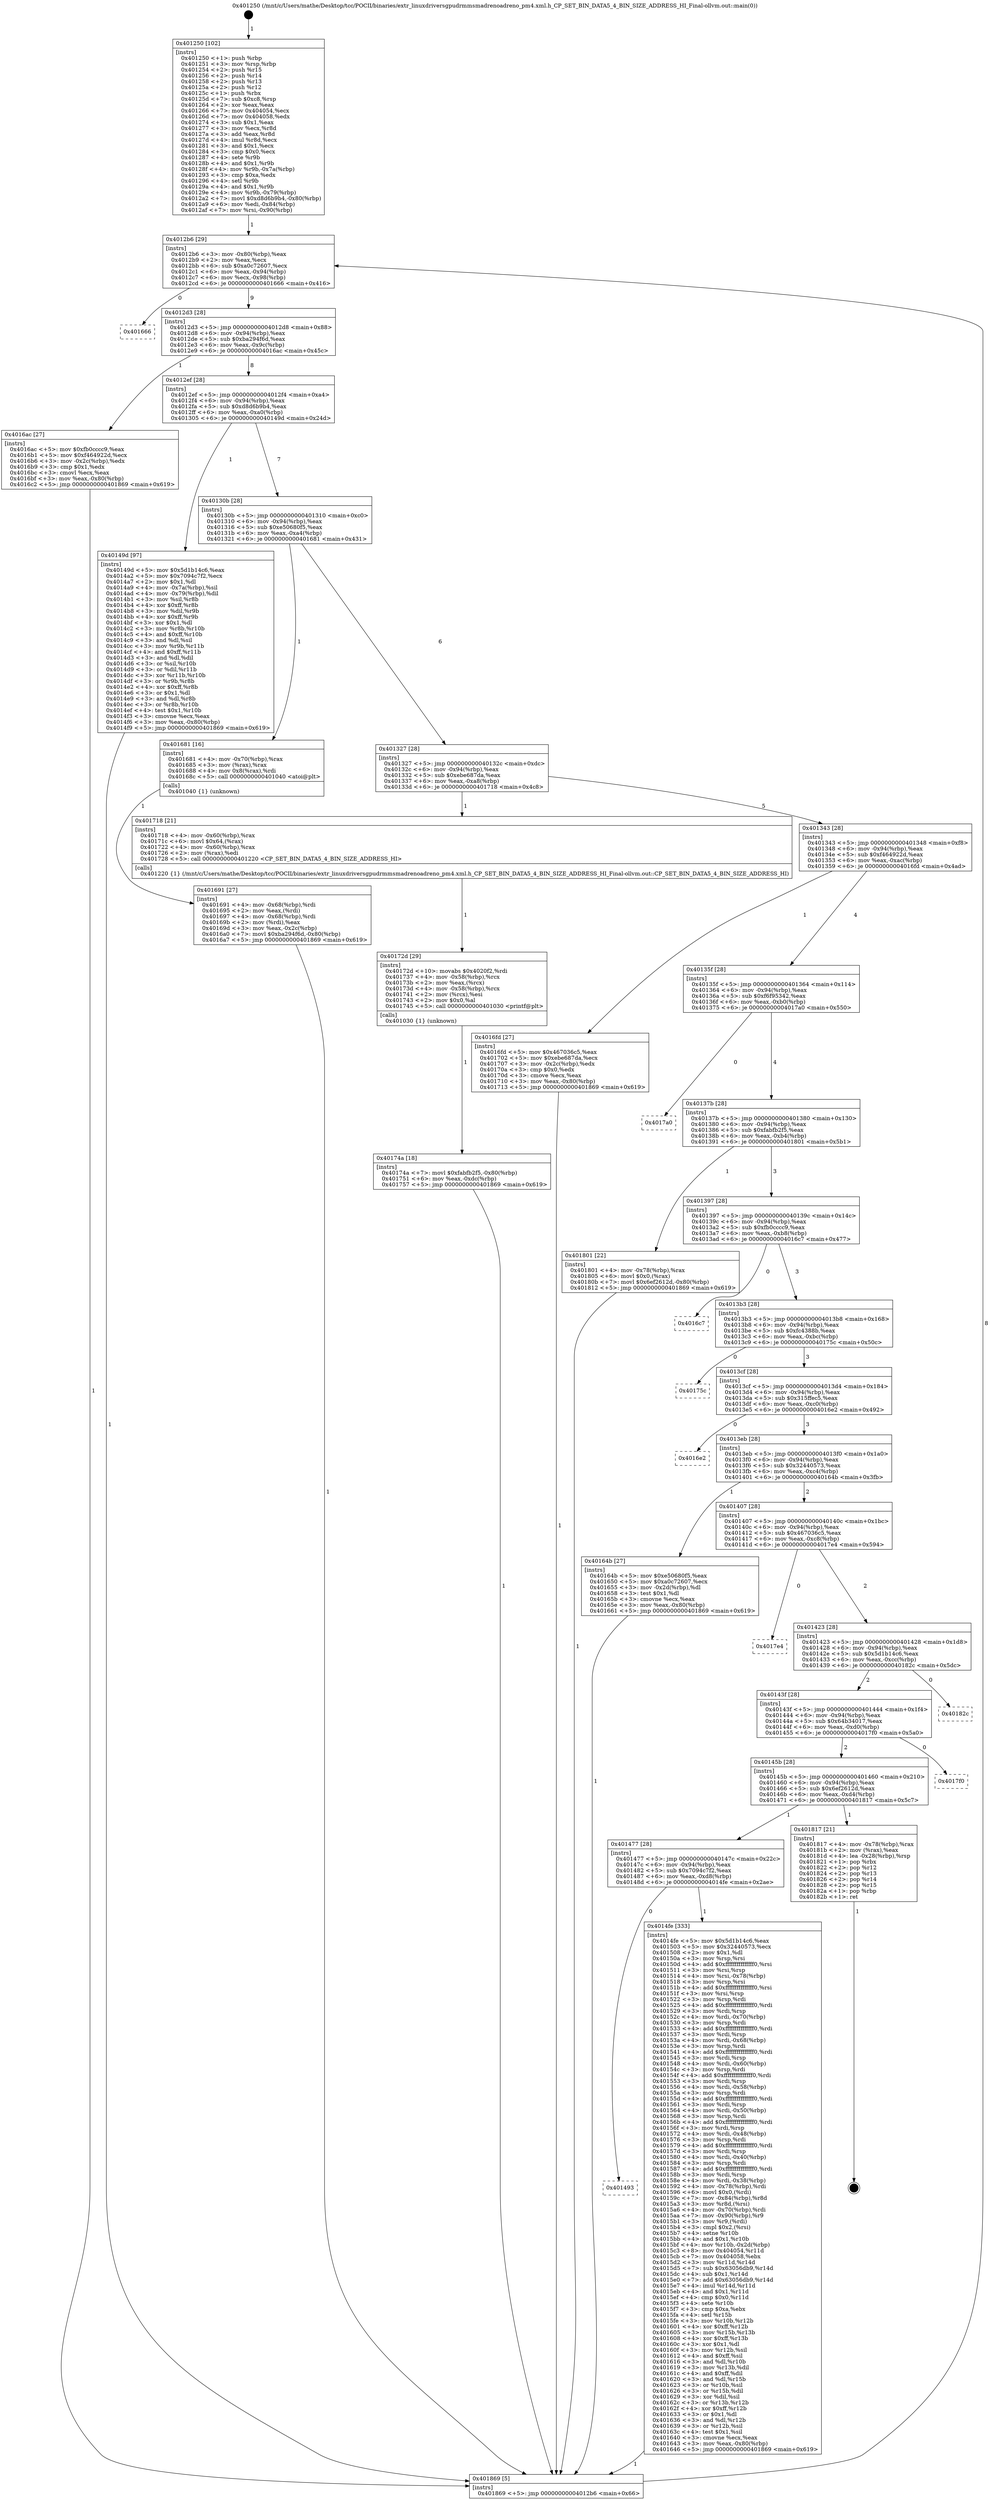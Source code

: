 digraph "0x401250" {
  label = "0x401250 (/mnt/c/Users/mathe/Desktop/tcc/POCII/binaries/extr_linuxdriversgpudrmmsmadrenoadreno_pm4.xml.h_CP_SET_BIN_DATA5_4_BIN_SIZE_ADDRESS_HI_Final-ollvm.out::main(0))"
  labelloc = "t"
  node[shape=record]

  Entry [label="",width=0.3,height=0.3,shape=circle,fillcolor=black,style=filled]
  "0x4012b6" [label="{
     0x4012b6 [29]\l
     | [instrs]\l
     &nbsp;&nbsp;0x4012b6 \<+3\>: mov -0x80(%rbp),%eax\l
     &nbsp;&nbsp;0x4012b9 \<+2\>: mov %eax,%ecx\l
     &nbsp;&nbsp;0x4012bb \<+6\>: sub $0xa0c72607,%ecx\l
     &nbsp;&nbsp;0x4012c1 \<+6\>: mov %eax,-0x94(%rbp)\l
     &nbsp;&nbsp;0x4012c7 \<+6\>: mov %ecx,-0x98(%rbp)\l
     &nbsp;&nbsp;0x4012cd \<+6\>: je 0000000000401666 \<main+0x416\>\l
  }"]
  "0x401666" [label="{
     0x401666\l
  }", style=dashed]
  "0x4012d3" [label="{
     0x4012d3 [28]\l
     | [instrs]\l
     &nbsp;&nbsp;0x4012d3 \<+5\>: jmp 00000000004012d8 \<main+0x88\>\l
     &nbsp;&nbsp;0x4012d8 \<+6\>: mov -0x94(%rbp),%eax\l
     &nbsp;&nbsp;0x4012de \<+5\>: sub $0xba294f6d,%eax\l
     &nbsp;&nbsp;0x4012e3 \<+6\>: mov %eax,-0x9c(%rbp)\l
     &nbsp;&nbsp;0x4012e9 \<+6\>: je 00000000004016ac \<main+0x45c\>\l
  }"]
  Exit [label="",width=0.3,height=0.3,shape=circle,fillcolor=black,style=filled,peripheries=2]
  "0x4016ac" [label="{
     0x4016ac [27]\l
     | [instrs]\l
     &nbsp;&nbsp;0x4016ac \<+5\>: mov $0xfb0cccc9,%eax\l
     &nbsp;&nbsp;0x4016b1 \<+5\>: mov $0xf464922d,%ecx\l
     &nbsp;&nbsp;0x4016b6 \<+3\>: mov -0x2c(%rbp),%edx\l
     &nbsp;&nbsp;0x4016b9 \<+3\>: cmp $0x1,%edx\l
     &nbsp;&nbsp;0x4016bc \<+3\>: cmovl %ecx,%eax\l
     &nbsp;&nbsp;0x4016bf \<+3\>: mov %eax,-0x80(%rbp)\l
     &nbsp;&nbsp;0x4016c2 \<+5\>: jmp 0000000000401869 \<main+0x619\>\l
  }"]
  "0x4012ef" [label="{
     0x4012ef [28]\l
     | [instrs]\l
     &nbsp;&nbsp;0x4012ef \<+5\>: jmp 00000000004012f4 \<main+0xa4\>\l
     &nbsp;&nbsp;0x4012f4 \<+6\>: mov -0x94(%rbp),%eax\l
     &nbsp;&nbsp;0x4012fa \<+5\>: sub $0xd8d6b9b4,%eax\l
     &nbsp;&nbsp;0x4012ff \<+6\>: mov %eax,-0xa0(%rbp)\l
     &nbsp;&nbsp;0x401305 \<+6\>: je 000000000040149d \<main+0x24d\>\l
  }"]
  "0x40174a" [label="{
     0x40174a [18]\l
     | [instrs]\l
     &nbsp;&nbsp;0x40174a \<+7\>: movl $0xfabfb2f5,-0x80(%rbp)\l
     &nbsp;&nbsp;0x401751 \<+6\>: mov %eax,-0xdc(%rbp)\l
     &nbsp;&nbsp;0x401757 \<+5\>: jmp 0000000000401869 \<main+0x619\>\l
  }"]
  "0x40149d" [label="{
     0x40149d [97]\l
     | [instrs]\l
     &nbsp;&nbsp;0x40149d \<+5\>: mov $0x5d1b14c6,%eax\l
     &nbsp;&nbsp;0x4014a2 \<+5\>: mov $0x7094c7f2,%ecx\l
     &nbsp;&nbsp;0x4014a7 \<+2\>: mov $0x1,%dl\l
     &nbsp;&nbsp;0x4014a9 \<+4\>: mov -0x7a(%rbp),%sil\l
     &nbsp;&nbsp;0x4014ad \<+4\>: mov -0x79(%rbp),%dil\l
     &nbsp;&nbsp;0x4014b1 \<+3\>: mov %sil,%r8b\l
     &nbsp;&nbsp;0x4014b4 \<+4\>: xor $0xff,%r8b\l
     &nbsp;&nbsp;0x4014b8 \<+3\>: mov %dil,%r9b\l
     &nbsp;&nbsp;0x4014bb \<+4\>: xor $0xff,%r9b\l
     &nbsp;&nbsp;0x4014bf \<+3\>: xor $0x1,%dl\l
     &nbsp;&nbsp;0x4014c2 \<+3\>: mov %r8b,%r10b\l
     &nbsp;&nbsp;0x4014c5 \<+4\>: and $0xff,%r10b\l
     &nbsp;&nbsp;0x4014c9 \<+3\>: and %dl,%sil\l
     &nbsp;&nbsp;0x4014cc \<+3\>: mov %r9b,%r11b\l
     &nbsp;&nbsp;0x4014cf \<+4\>: and $0xff,%r11b\l
     &nbsp;&nbsp;0x4014d3 \<+3\>: and %dl,%dil\l
     &nbsp;&nbsp;0x4014d6 \<+3\>: or %sil,%r10b\l
     &nbsp;&nbsp;0x4014d9 \<+3\>: or %dil,%r11b\l
     &nbsp;&nbsp;0x4014dc \<+3\>: xor %r11b,%r10b\l
     &nbsp;&nbsp;0x4014df \<+3\>: or %r9b,%r8b\l
     &nbsp;&nbsp;0x4014e2 \<+4\>: xor $0xff,%r8b\l
     &nbsp;&nbsp;0x4014e6 \<+3\>: or $0x1,%dl\l
     &nbsp;&nbsp;0x4014e9 \<+3\>: and %dl,%r8b\l
     &nbsp;&nbsp;0x4014ec \<+3\>: or %r8b,%r10b\l
     &nbsp;&nbsp;0x4014ef \<+4\>: test $0x1,%r10b\l
     &nbsp;&nbsp;0x4014f3 \<+3\>: cmovne %ecx,%eax\l
     &nbsp;&nbsp;0x4014f6 \<+3\>: mov %eax,-0x80(%rbp)\l
     &nbsp;&nbsp;0x4014f9 \<+5\>: jmp 0000000000401869 \<main+0x619\>\l
  }"]
  "0x40130b" [label="{
     0x40130b [28]\l
     | [instrs]\l
     &nbsp;&nbsp;0x40130b \<+5\>: jmp 0000000000401310 \<main+0xc0\>\l
     &nbsp;&nbsp;0x401310 \<+6\>: mov -0x94(%rbp),%eax\l
     &nbsp;&nbsp;0x401316 \<+5\>: sub $0xe50680f5,%eax\l
     &nbsp;&nbsp;0x40131b \<+6\>: mov %eax,-0xa4(%rbp)\l
     &nbsp;&nbsp;0x401321 \<+6\>: je 0000000000401681 \<main+0x431\>\l
  }"]
  "0x401869" [label="{
     0x401869 [5]\l
     | [instrs]\l
     &nbsp;&nbsp;0x401869 \<+5\>: jmp 00000000004012b6 \<main+0x66\>\l
  }"]
  "0x401250" [label="{
     0x401250 [102]\l
     | [instrs]\l
     &nbsp;&nbsp;0x401250 \<+1\>: push %rbp\l
     &nbsp;&nbsp;0x401251 \<+3\>: mov %rsp,%rbp\l
     &nbsp;&nbsp;0x401254 \<+2\>: push %r15\l
     &nbsp;&nbsp;0x401256 \<+2\>: push %r14\l
     &nbsp;&nbsp;0x401258 \<+2\>: push %r13\l
     &nbsp;&nbsp;0x40125a \<+2\>: push %r12\l
     &nbsp;&nbsp;0x40125c \<+1\>: push %rbx\l
     &nbsp;&nbsp;0x40125d \<+7\>: sub $0xc8,%rsp\l
     &nbsp;&nbsp;0x401264 \<+2\>: xor %eax,%eax\l
     &nbsp;&nbsp;0x401266 \<+7\>: mov 0x404054,%ecx\l
     &nbsp;&nbsp;0x40126d \<+7\>: mov 0x404058,%edx\l
     &nbsp;&nbsp;0x401274 \<+3\>: sub $0x1,%eax\l
     &nbsp;&nbsp;0x401277 \<+3\>: mov %ecx,%r8d\l
     &nbsp;&nbsp;0x40127a \<+3\>: add %eax,%r8d\l
     &nbsp;&nbsp;0x40127d \<+4\>: imul %r8d,%ecx\l
     &nbsp;&nbsp;0x401281 \<+3\>: and $0x1,%ecx\l
     &nbsp;&nbsp;0x401284 \<+3\>: cmp $0x0,%ecx\l
     &nbsp;&nbsp;0x401287 \<+4\>: sete %r9b\l
     &nbsp;&nbsp;0x40128b \<+4\>: and $0x1,%r9b\l
     &nbsp;&nbsp;0x40128f \<+4\>: mov %r9b,-0x7a(%rbp)\l
     &nbsp;&nbsp;0x401293 \<+3\>: cmp $0xa,%edx\l
     &nbsp;&nbsp;0x401296 \<+4\>: setl %r9b\l
     &nbsp;&nbsp;0x40129a \<+4\>: and $0x1,%r9b\l
     &nbsp;&nbsp;0x40129e \<+4\>: mov %r9b,-0x79(%rbp)\l
     &nbsp;&nbsp;0x4012a2 \<+7\>: movl $0xd8d6b9b4,-0x80(%rbp)\l
     &nbsp;&nbsp;0x4012a9 \<+6\>: mov %edi,-0x84(%rbp)\l
     &nbsp;&nbsp;0x4012af \<+7\>: mov %rsi,-0x90(%rbp)\l
  }"]
  "0x40172d" [label="{
     0x40172d [29]\l
     | [instrs]\l
     &nbsp;&nbsp;0x40172d \<+10\>: movabs $0x4020f2,%rdi\l
     &nbsp;&nbsp;0x401737 \<+4\>: mov -0x58(%rbp),%rcx\l
     &nbsp;&nbsp;0x40173b \<+2\>: mov %eax,(%rcx)\l
     &nbsp;&nbsp;0x40173d \<+4\>: mov -0x58(%rbp),%rcx\l
     &nbsp;&nbsp;0x401741 \<+2\>: mov (%rcx),%esi\l
     &nbsp;&nbsp;0x401743 \<+2\>: mov $0x0,%al\l
     &nbsp;&nbsp;0x401745 \<+5\>: call 0000000000401030 \<printf@plt\>\l
     | [calls]\l
     &nbsp;&nbsp;0x401030 \{1\} (unknown)\l
  }"]
  "0x401681" [label="{
     0x401681 [16]\l
     | [instrs]\l
     &nbsp;&nbsp;0x401681 \<+4\>: mov -0x70(%rbp),%rax\l
     &nbsp;&nbsp;0x401685 \<+3\>: mov (%rax),%rax\l
     &nbsp;&nbsp;0x401688 \<+4\>: mov 0x8(%rax),%rdi\l
     &nbsp;&nbsp;0x40168c \<+5\>: call 0000000000401040 \<atoi@plt\>\l
     | [calls]\l
     &nbsp;&nbsp;0x401040 \{1\} (unknown)\l
  }"]
  "0x401327" [label="{
     0x401327 [28]\l
     | [instrs]\l
     &nbsp;&nbsp;0x401327 \<+5\>: jmp 000000000040132c \<main+0xdc\>\l
     &nbsp;&nbsp;0x40132c \<+6\>: mov -0x94(%rbp),%eax\l
     &nbsp;&nbsp;0x401332 \<+5\>: sub $0xebe687da,%eax\l
     &nbsp;&nbsp;0x401337 \<+6\>: mov %eax,-0xa8(%rbp)\l
     &nbsp;&nbsp;0x40133d \<+6\>: je 0000000000401718 \<main+0x4c8\>\l
  }"]
  "0x401691" [label="{
     0x401691 [27]\l
     | [instrs]\l
     &nbsp;&nbsp;0x401691 \<+4\>: mov -0x68(%rbp),%rdi\l
     &nbsp;&nbsp;0x401695 \<+2\>: mov %eax,(%rdi)\l
     &nbsp;&nbsp;0x401697 \<+4\>: mov -0x68(%rbp),%rdi\l
     &nbsp;&nbsp;0x40169b \<+2\>: mov (%rdi),%eax\l
     &nbsp;&nbsp;0x40169d \<+3\>: mov %eax,-0x2c(%rbp)\l
     &nbsp;&nbsp;0x4016a0 \<+7\>: movl $0xba294f6d,-0x80(%rbp)\l
     &nbsp;&nbsp;0x4016a7 \<+5\>: jmp 0000000000401869 \<main+0x619\>\l
  }"]
  "0x401718" [label="{
     0x401718 [21]\l
     | [instrs]\l
     &nbsp;&nbsp;0x401718 \<+4\>: mov -0x60(%rbp),%rax\l
     &nbsp;&nbsp;0x40171c \<+6\>: movl $0x64,(%rax)\l
     &nbsp;&nbsp;0x401722 \<+4\>: mov -0x60(%rbp),%rax\l
     &nbsp;&nbsp;0x401726 \<+2\>: mov (%rax),%edi\l
     &nbsp;&nbsp;0x401728 \<+5\>: call 0000000000401220 \<CP_SET_BIN_DATA5_4_BIN_SIZE_ADDRESS_HI\>\l
     | [calls]\l
     &nbsp;&nbsp;0x401220 \{1\} (/mnt/c/Users/mathe/Desktop/tcc/POCII/binaries/extr_linuxdriversgpudrmmsmadrenoadreno_pm4.xml.h_CP_SET_BIN_DATA5_4_BIN_SIZE_ADDRESS_HI_Final-ollvm.out::CP_SET_BIN_DATA5_4_BIN_SIZE_ADDRESS_HI)\l
  }"]
  "0x401343" [label="{
     0x401343 [28]\l
     | [instrs]\l
     &nbsp;&nbsp;0x401343 \<+5\>: jmp 0000000000401348 \<main+0xf8\>\l
     &nbsp;&nbsp;0x401348 \<+6\>: mov -0x94(%rbp),%eax\l
     &nbsp;&nbsp;0x40134e \<+5\>: sub $0xf464922d,%eax\l
     &nbsp;&nbsp;0x401353 \<+6\>: mov %eax,-0xac(%rbp)\l
     &nbsp;&nbsp;0x401359 \<+6\>: je 00000000004016fd \<main+0x4ad\>\l
  }"]
  "0x401493" [label="{
     0x401493\l
  }", style=dashed]
  "0x4016fd" [label="{
     0x4016fd [27]\l
     | [instrs]\l
     &nbsp;&nbsp;0x4016fd \<+5\>: mov $0x467036c5,%eax\l
     &nbsp;&nbsp;0x401702 \<+5\>: mov $0xebe687da,%ecx\l
     &nbsp;&nbsp;0x401707 \<+3\>: mov -0x2c(%rbp),%edx\l
     &nbsp;&nbsp;0x40170a \<+3\>: cmp $0x0,%edx\l
     &nbsp;&nbsp;0x40170d \<+3\>: cmove %ecx,%eax\l
     &nbsp;&nbsp;0x401710 \<+3\>: mov %eax,-0x80(%rbp)\l
     &nbsp;&nbsp;0x401713 \<+5\>: jmp 0000000000401869 \<main+0x619\>\l
  }"]
  "0x40135f" [label="{
     0x40135f [28]\l
     | [instrs]\l
     &nbsp;&nbsp;0x40135f \<+5\>: jmp 0000000000401364 \<main+0x114\>\l
     &nbsp;&nbsp;0x401364 \<+6\>: mov -0x94(%rbp),%eax\l
     &nbsp;&nbsp;0x40136a \<+5\>: sub $0xf6f95342,%eax\l
     &nbsp;&nbsp;0x40136f \<+6\>: mov %eax,-0xb0(%rbp)\l
     &nbsp;&nbsp;0x401375 \<+6\>: je 00000000004017a0 \<main+0x550\>\l
  }"]
  "0x4014fe" [label="{
     0x4014fe [333]\l
     | [instrs]\l
     &nbsp;&nbsp;0x4014fe \<+5\>: mov $0x5d1b14c6,%eax\l
     &nbsp;&nbsp;0x401503 \<+5\>: mov $0x32440573,%ecx\l
     &nbsp;&nbsp;0x401508 \<+2\>: mov $0x1,%dl\l
     &nbsp;&nbsp;0x40150a \<+3\>: mov %rsp,%rsi\l
     &nbsp;&nbsp;0x40150d \<+4\>: add $0xfffffffffffffff0,%rsi\l
     &nbsp;&nbsp;0x401511 \<+3\>: mov %rsi,%rsp\l
     &nbsp;&nbsp;0x401514 \<+4\>: mov %rsi,-0x78(%rbp)\l
     &nbsp;&nbsp;0x401518 \<+3\>: mov %rsp,%rsi\l
     &nbsp;&nbsp;0x40151b \<+4\>: add $0xfffffffffffffff0,%rsi\l
     &nbsp;&nbsp;0x40151f \<+3\>: mov %rsi,%rsp\l
     &nbsp;&nbsp;0x401522 \<+3\>: mov %rsp,%rdi\l
     &nbsp;&nbsp;0x401525 \<+4\>: add $0xfffffffffffffff0,%rdi\l
     &nbsp;&nbsp;0x401529 \<+3\>: mov %rdi,%rsp\l
     &nbsp;&nbsp;0x40152c \<+4\>: mov %rdi,-0x70(%rbp)\l
     &nbsp;&nbsp;0x401530 \<+3\>: mov %rsp,%rdi\l
     &nbsp;&nbsp;0x401533 \<+4\>: add $0xfffffffffffffff0,%rdi\l
     &nbsp;&nbsp;0x401537 \<+3\>: mov %rdi,%rsp\l
     &nbsp;&nbsp;0x40153a \<+4\>: mov %rdi,-0x68(%rbp)\l
     &nbsp;&nbsp;0x40153e \<+3\>: mov %rsp,%rdi\l
     &nbsp;&nbsp;0x401541 \<+4\>: add $0xfffffffffffffff0,%rdi\l
     &nbsp;&nbsp;0x401545 \<+3\>: mov %rdi,%rsp\l
     &nbsp;&nbsp;0x401548 \<+4\>: mov %rdi,-0x60(%rbp)\l
     &nbsp;&nbsp;0x40154c \<+3\>: mov %rsp,%rdi\l
     &nbsp;&nbsp;0x40154f \<+4\>: add $0xfffffffffffffff0,%rdi\l
     &nbsp;&nbsp;0x401553 \<+3\>: mov %rdi,%rsp\l
     &nbsp;&nbsp;0x401556 \<+4\>: mov %rdi,-0x58(%rbp)\l
     &nbsp;&nbsp;0x40155a \<+3\>: mov %rsp,%rdi\l
     &nbsp;&nbsp;0x40155d \<+4\>: add $0xfffffffffffffff0,%rdi\l
     &nbsp;&nbsp;0x401561 \<+3\>: mov %rdi,%rsp\l
     &nbsp;&nbsp;0x401564 \<+4\>: mov %rdi,-0x50(%rbp)\l
     &nbsp;&nbsp;0x401568 \<+3\>: mov %rsp,%rdi\l
     &nbsp;&nbsp;0x40156b \<+4\>: add $0xfffffffffffffff0,%rdi\l
     &nbsp;&nbsp;0x40156f \<+3\>: mov %rdi,%rsp\l
     &nbsp;&nbsp;0x401572 \<+4\>: mov %rdi,-0x48(%rbp)\l
     &nbsp;&nbsp;0x401576 \<+3\>: mov %rsp,%rdi\l
     &nbsp;&nbsp;0x401579 \<+4\>: add $0xfffffffffffffff0,%rdi\l
     &nbsp;&nbsp;0x40157d \<+3\>: mov %rdi,%rsp\l
     &nbsp;&nbsp;0x401580 \<+4\>: mov %rdi,-0x40(%rbp)\l
     &nbsp;&nbsp;0x401584 \<+3\>: mov %rsp,%rdi\l
     &nbsp;&nbsp;0x401587 \<+4\>: add $0xfffffffffffffff0,%rdi\l
     &nbsp;&nbsp;0x40158b \<+3\>: mov %rdi,%rsp\l
     &nbsp;&nbsp;0x40158e \<+4\>: mov %rdi,-0x38(%rbp)\l
     &nbsp;&nbsp;0x401592 \<+4\>: mov -0x78(%rbp),%rdi\l
     &nbsp;&nbsp;0x401596 \<+6\>: movl $0x0,(%rdi)\l
     &nbsp;&nbsp;0x40159c \<+7\>: mov -0x84(%rbp),%r8d\l
     &nbsp;&nbsp;0x4015a3 \<+3\>: mov %r8d,(%rsi)\l
     &nbsp;&nbsp;0x4015a6 \<+4\>: mov -0x70(%rbp),%rdi\l
     &nbsp;&nbsp;0x4015aa \<+7\>: mov -0x90(%rbp),%r9\l
     &nbsp;&nbsp;0x4015b1 \<+3\>: mov %r9,(%rdi)\l
     &nbsp;&nbsp;0x4015b4 \<+3\>: cmpl $0x2,(%rsi)\l
     &nbsp;&nbsp;0x4015b7 \<+4\>: setne %r10b\l
     &nbsp;&nbsp;0x4015bb \<+4\>: and $0x1,%r10b\l
     &nbsp;&nbsp;0x4015bf \<+4\>: mov %r10b,-0x2d(%rbp)\l
     &nbsp;&nbsp;0x4015c3 \<+8\>: mov 0x404054,%r11d\l
     &nbsp;&nbsp;0x4015cb \<+7\>: mov 0x404058,%ebx\l
     &nbsp;&nbsp;0x4015d2 \<+3\>: mov %r11d,%r14d\l
     &nbsp;&nbsp;0x4015d5 \<+7\>: sub $0x63056db9,%r14d\l
     &nbsp;&nbsp;0x4015dc \<+4\>: sub $0x1,%r14d\l
     &nbsp;&nbsp;0x4015e0 \<+7\>: add $0x63056db9,%r14d\l
     &nbsp;&nbsp;0x4015e7 \<+4\>: imul %r14d,%r11d\l
     &nbsp;&nbsp;0x4015eb \<+4\>: and $0x1,%r11d\l
     &nbsp;&nbsp;0x4015ef \<+4\>: cmp $0x0,%r11d\l
     &nbsp;&nbsp;0x4015f3 \<+4\>: sete %r10b\l
     &nbsp;&nbsp;0x4015f7 \<+3\>: cmp $0xa,%ebx\l
     &nbsp;&nbsp;0x4015fa \<+4\>: setl %r15b\l
     &nbsp;&nbsp;0x4015fe \<+3\>: mov %r10b,%r12b\l
     &nbsp;&nbsp;0x401601 \<+4\>: xor $0xff,%r12b\l
     &nbsp;&nbsp;0x401605 \<+3\>: mov %r15b,%r13b\l
     &nbsp;&nbsp;0x401608 \<+4\>: xor $0xff,%r13b\l
     &nbsp;&nbsp;0x40160c \<+3\>: xor $0x1,%dl\l
     &nbsp;&nbsp;0x40160f \<+3\>: mov %r12b,%sil\l
     &nbsp;&nbsp;0x401612 \<+4\>: and $0xff,%sil\l
     &nbsp;&nbsp;0x401616 \<+3\>: and %dl,%r10b\l
     &nbsp;&nbsp;0x401619 \<+3\>: mov %r13b,%dil\l
     &nbsp;&nbsp;0x40161c \<+4\>: and $0xff,%dil\l
     &nbsp;&nbsp;0x401620 \<+3\>: and %dl,%r15b\l
     &nbsp;&nbsp;0x401623 \<+3\>: or %r10b,%sil\l
     &nbsp;&nbsp;0x401626 \<+3\>: or %r15b,%dil\l
     &nbsp;&nbsp;0x401629 \<+3\>: xor %dil,%sil\l
     &nbsp;&nbsp;0x40162c \<+3\>: or %r13b,%r12b\l
     &nbsp;&nbsp;0x40162f \<+4\>: xor $0xff,%r12b\l
     &nbsp;&nbsp;0x401633 \<+3\>: or $0x1,%dl\l
     &nbsp;&nbsp;0x401636 \<+3\>: and %dl,%r12b\l
     &nbsp;&nbsp;0x401639 \<+3\>: or %r12b,%sil\l
     &nbsp;&nbsp;0x40163c \<+4\>: test $0x1,%sil\l
     &nbsp;&nbsp;0x401640 \<+3\>: cmovne %ecx,%eax\l
     &nbsp;&nbsp;0x401643 \<+3\>: mov %eax,-0x80(%rbp)\l
     &nbsp;&nbsp;0x401646 \<+5\>: jmp 0000000000401869 \<main+0x619\>\l
  }"]
  "0x4017a0" [label="{
     0x4017a0\l
  }", style=dashed]
  "0x40137b" [label="{
     0x40137b [28]\l
     | [instrs]\l
     &nbsp;&nbsp;0x40137b \<+5\>: jmp 0000000000401380 \<main+0x130\>\l
     &nbsp;&nbsp;0x401380 \<+6\>: mov -0x94(%rbp),%eax\l
     &nbsp;&nbsp;0x401386 \<+5\>: sub $0xfabfb2f5,%eax\l
     &nbsp;&nbsp;0x40138b \<+6\>: mov %eax,-0xb4(%rbp)\l
     &nbsp;&nbsp;0x401391 \<+6\>: je 0000000000401801 \<main+0x5b1\>\l
  }"]
  "0x401477" [label="{
     0x401477 [28]\l
     | [instrs]\l
     &nbsp;&nbsp;0x401477 \<+5\>: jmp 000000000040147c \<main+0x22c\>\l
     &nbsp;&nbsp;0x40147c \<+6\>: mov -0x94(%rbp),%eax\l
     &nbsp;&nbsp;0x401482 \<+5\>: sub $0x7094c7f2,%eax\l
     &nbsp;&nbsp;0x401487 \<+6\>: mov %eax,-0xd8(%rbp)\l
     &nbsp;&nbsp;0x40148d \<+6\>: je 00000000004014fe \<main+0x2ae\>\l
  }"]
  "0x401801" [label="{
     0x401801 [22]\l
     | [instrs]\l
     &nbsp;&nbsp;0x401801 \<+4\>: mov -0x78(%rbp),%rax\l
     &nbsp;&nbsp;0x401805 \<+6\>: movl $0x0,(%rax)\l
     &nbsp;&nbsp;0x40180b \<+7\>: movl $0x6ef2612d,-0x80(%rbp)\l
     &nbsp;&nbsp;0x401812 \<+5\>: jmp 0000000000401869 \<main+0x619\>\l
  }"]
  "0x401397" [label="{
     0x401397 [28]\l
     | [instrs]\l
     &nbsp;&nbsp;0x401397 \<+5\>: jmp 000000000040139c \<main+0x14c\>\l
     &nbsp;&nbsp;0x40139c \<+6\>: mov -0x94(%rbp),%eax\l
     &nbsp;&nbsp;0x4013a2 \<+5\>: sub $0xfb0cccc9,%eax\l
     &nbsp;&nbsp;0x4013a7 \<+6\>: mov %eax,-0xb8(%rbp)\l
     &nbsp;&nbsp;0x4013ad \<+6\>: je 00000000004016c7 \<main+0x477\>\l
  }"]
  "0x401817" [label="{
     0x401817 [21]\l
     | [instrs]\l
     &nbsp;&nbsp;0x401817 \<+4\>: mov -0x78(%rbp),%rax\l
     &nbsp;&nbsp;0x40181b \<+2\>: mov (%rax),%eax\l
     &nbsp;&nbsp;0x40181d \<+4\>: lea -0x28(%rbp),%rsp\l
     &nbsp;&nbsp;0x401821 \<+1\>: pop %rbx\l
     &nbsp;&nbsp;0x401822 \<+2\>: pop %r12\l
     &nbsp;&nbsp;0x401824 \<+2\>: pop %r13\l
     &nbsp;&nbsp;0x401826 \<+2\>: pop %r14\l
     &nbsp;&nbsp;0x401828 \<+2\>: pop %r15\l
     &nbsp;&nbsp;0x40182a \<+1\>: pop %rbp\l
     &nbsp;&nbsp;0x40182b \<+1\>: ret\l
  }"]
  "0x4016c7" [label="{
     0x4016c7\l
  }", style=dashed]
  "0x4013b3" [label="{
     0x4013b3 [28]\l
     | [instrs]\l
     &nbsp;&nbsp;0x4013b3 \<+5\>: jmp 00000000004013b8 \<main+0x168\>\l
     &nbsp;&nbsp;0x4013b8 \<+6\>: mov -0x94(%rbp),%eax\l
     &nbsp;&nbsp;0x4013be \<+5\>: sub $0xfc4388b,%eax\l
     &nbsp;&nbsp;0x4013c3 \<+6\>: mov %eax,-0xbc(%rbp)\l
     &nbsp;&nbsp;0x4013c9 \<+6\>: je 000000000040175c \<main+0x50c\>\l
  }"]
  "0x40145b" [label="{
     0x40145b [28]\l
     | [instrs]\l
     &nbsp;&nbsp;0x40145b \<+5\>: jmp 0000000000401460 \<main+0x210\>\l
     &nbsp;&nbsp;0x401460 \<+6\>: mov -0x94(%rbp),%eax\l
     &nbsp;&nbsp;0x401466 \<+5\>: sub $0x6ef2612d,%eax\l
     &nbsp;&nbsp;0x40146b \<+6\>: mov %eax,-0xd4(%rbp)\l
     &nbsp;&nbsp;0x401471 \<+6\>: je 0000000000401817 \<main+0x5c7\>\l
  }"]
  "0x40175c" [label="{
     0x40175c\l
  }", style=dashed]
  "0x4013cf" [label="{
     0x4013cf [28]\l
     | [instrs]\l
     &nbsp;&nbsp;0x4013cf \<+5\>: jmp 00000000004013d4 \<main+0x184\>\l
     &nbsp;&nbsp;0x4013d4 \<+6\>: mov -0x94(%rbp),%eax\l
     &nbsp;&nbsp;0x4013da \<+5\>: sub $0x315ffec5,%eax\l
     &nbsp;&nbsp;0x4013df \<+6\>: mov %eax,-0xc0(%rbp)\l
     &nbsp;&nbsp;0x4013e5 \<+6\>: je 00000000004016e2 \<main+0x492\>\l
  }"]
  "0x4017f0" [label="{
     0x4017f0\l
  }", style=dashed]
  "0x4016e2" [label="{
     0x4016e2\l
  }", style=dashed]
  "0x4013eb" [label="{
     0x4013eb [28]\l
     | [instrs]\l
     &nbsp;&nbsp;0x4013eb \<+5\>: jmp 00000000004013f0 \<main+0x1a0\>\l
     &nbsp;&nbsp;0x4013f0 \<+6\>: mov -0x94(%rbp),%eax\l
     &nbsp;&nbsp;0x4013f6 \<+5\>: sub $0x32440573,%eax\l
     &nbsp;&nbsp;0x4013fb \<+6\>: mov %eax,-0xc4(%rbp)\l
     &nbsp;&nbsp;0x401401 \<+6\>: je 000000000040164b \<main+0x3fb\>\l
  }"]
  "0x40143f" [label="{
     0x40143f [28]\l
     | [instrs]\l
     &nbsp;&nbsp;0x40143f \<+5\>: jmp 0000000000401444 \<main+0x1f4\>\l
     &nbsp;&nbsp;0x401444 \<+6\>: mov -0x94(%rbp),%eax\l
     &nbsp;&nbsp;0x40144a \<+5\>: sub $0x64b34017,%eax\l
     &nbsp;&nbsp;0x40144f \<+6\>: mov %eax,-0xd0(%rbp)\l
     &nbsp;&nbsp;0x401455 \<+6\>: je 00000000004017f0 \<main+0x5a0\>\l
  }"]
  "0x40164b" [label="{
     0x40164b [27]\l
     | [instrs]\l
     &nbsp;&nbsp;0x40164b \<+5\>: mov $0xe50680f5,%eax\l
     &nbsp;&nbsp;0x401650 \<+5\>: mov $0xa0c72607,%ecx\l
     &nbsp;&nbsp;0x401655 \<+3\>: mov -0x2d(%rbp),%dl\l
     &nbsp;&nbsp;0x401658 \<+3\>: test $0x1,%dl\l
     &nbsp;&nbsp;0x40165b \<+3\>: cmovne %ecx,%eax\l
     &nbsp;&nbsp;0x40165e \<+3\>: mov %eax,-0x80(%rbp)\l
     &nbsp;&nbsp;0x401661 \<+5\>: jmp 0000000000401869 \<main+0x619\>\l
  }"]
  "0x401407" [label="{
     0x401407 [28]\l
     | [instrs]\l
     &nbsp;&nbsp;0x401407 \<+5\>: jmp 000000000040140c \<main+0x1bc\>\l
     &nbsp;&nbsp;0x40140c \<+6\>: mov -0x94(%rbp),%eax\l
     &nbsp;&nbsp;0x401412 \<+5\>: sub $0x467036c5,%eax\l
     &nbsp;&nbsp;0x401417 \<+6\>: mov %eax,-0xc8(%rbp)\l
     &nbsp;&nbsp;0x40141d \<+6\>: je 00000000004017e4 \<main+0x594\>\l
  }"]
  "0x40182c" [label="{
     0x40182c\l
  }", style=dashed]
  "0x4017e4" [label="{
     0x4017e4\l
  }", style=dashed]
  "0x401423" [label="{
     0x401423 [28]\l
     | [instrs]\l
     &nbsp;&nbsp;0x401423 \<+5\>: jmp 0000000000401428 \<main+0x1d8\>\l
     &nbsp;&nbsp;0x401428 \<+6\>: mov -0x94(%rbp),%eax\l
     &nbsp;&nbsp;0x40142e \<+5\>: sub $0x5d1b14c6,%eax\l
     &nbsp;&nbsp;0x401433 \<+6\>: mov %eax,-0xcc(%rbp)\l
     &nbsp;&nbsp;0x401439 \<+6\>: je 000000000040182c \<main+0x5dc\>\l
  }"]
  Entry -> "0x401250" [label=" 1"]
  "0x4012b6" -> "0x401666" [label=" 0"]
  "0x4012b6" -> "0x4012d3" [label=" 9"]
  "0x401817" -> Exit [label=" 1"]
  "0x4012d3" -> "0x4016ac" [label=" 1"]
  "0x4012d3" -> "0x4012ef" [label=" 8"]
  "0x401801" -> "0x401869" [label=" 1"]
  "0x4012ef" -> "0x40149d" [label=" 1"]
  "0x4012ef" -> "0x40130b" [label=" 7"]
  "0x40149d" -> "0x401869" [label=" 1"]
  "0x401250" -> "0x4012b6" [label=" 1"]
  "0x401869" -> "0x4012b6" [label=" 8"]
  "0x40174a" -> "0x401869" [label=" 1"]
  "0x40130b" -> "0x401681" [label=" 1"]
  "0x40130b" -> "0x401327" [label=" 6"]
  "0x40172d" -> "0x40174a" [label=" 1"]
  "0x401327" -> "0x401718" [label=" 1"]
  "0x401327" -> "0x401343" [label=" 5"]
  "0x401718" -> "0x40172d" [label=" 1"]
  "0x401343" -> "0x4016fd" [label=" 1"]
  "0x401343" -> "0x40135f" [label=" 4"]
  "0x4016ac" -> "0x401869" [label=" 1"]
  "0x40135f" -> "0x4017a0" [label=" 0"]
  "0x40135f" -> "0x40137b" [label=" 4"]
  "0x401691" -> "0x401869" [label=" 1"]
  "0x40137b" -> "0x401801" [label=" 1"]
  "0x40137b" -> "0x401397" [label=" 3"]
  "0x40164b" -> "0x401869" [label=" 1"]
  "0x401397" -> "0x4016c7" [label=" 0"]
  "0x401397" -> "0x4013b3" [label=" 3"]
  "0x4014fe" -> "0x401869" [label=" 1"]
  "0x4013b3" -> "0x40175c" [label=" 0"]
  "0x4013b3" -> "0x4013cf" [label=" 3"]
  "0x401477" -> "0x401493" [label=" 0"]
  "0x4013cf" -> "0x4016e2" [label=" 0"]
  "0x4013cf" -> "0x4013eb" [label=" 3"]
  "0x401477" -> "0x4014fe" [label=" 1"]
  "0x4013eb" -> "0x40164b" [label=" 1"]
  "0x4013eb" -> "0x401407" [label=" 2"]
  "0x40145b" -> "0x401477" [label=" 1"]
  "0x401407" -> "0x4017e4" [label=" 0"]
  "0x401407" -> "0x401423" [label=" 2"]
  "0x40145b" -> "0x401817" [label=" 1"]
  "0x401423" -> "0x40182c" [label=" 0"]
  "0x401423" -> "0x40143f" [label=" 2"]
  "0x401681" -> "0x401691" [label=" 1"]
  "0x40143f" -> "0x4017f0" [label=" 0"]
  "0x40143f" -> "0x40145b" [label=" 2"]
  "0x4016fd" -> "0x401869" [label=" 1"]
}
